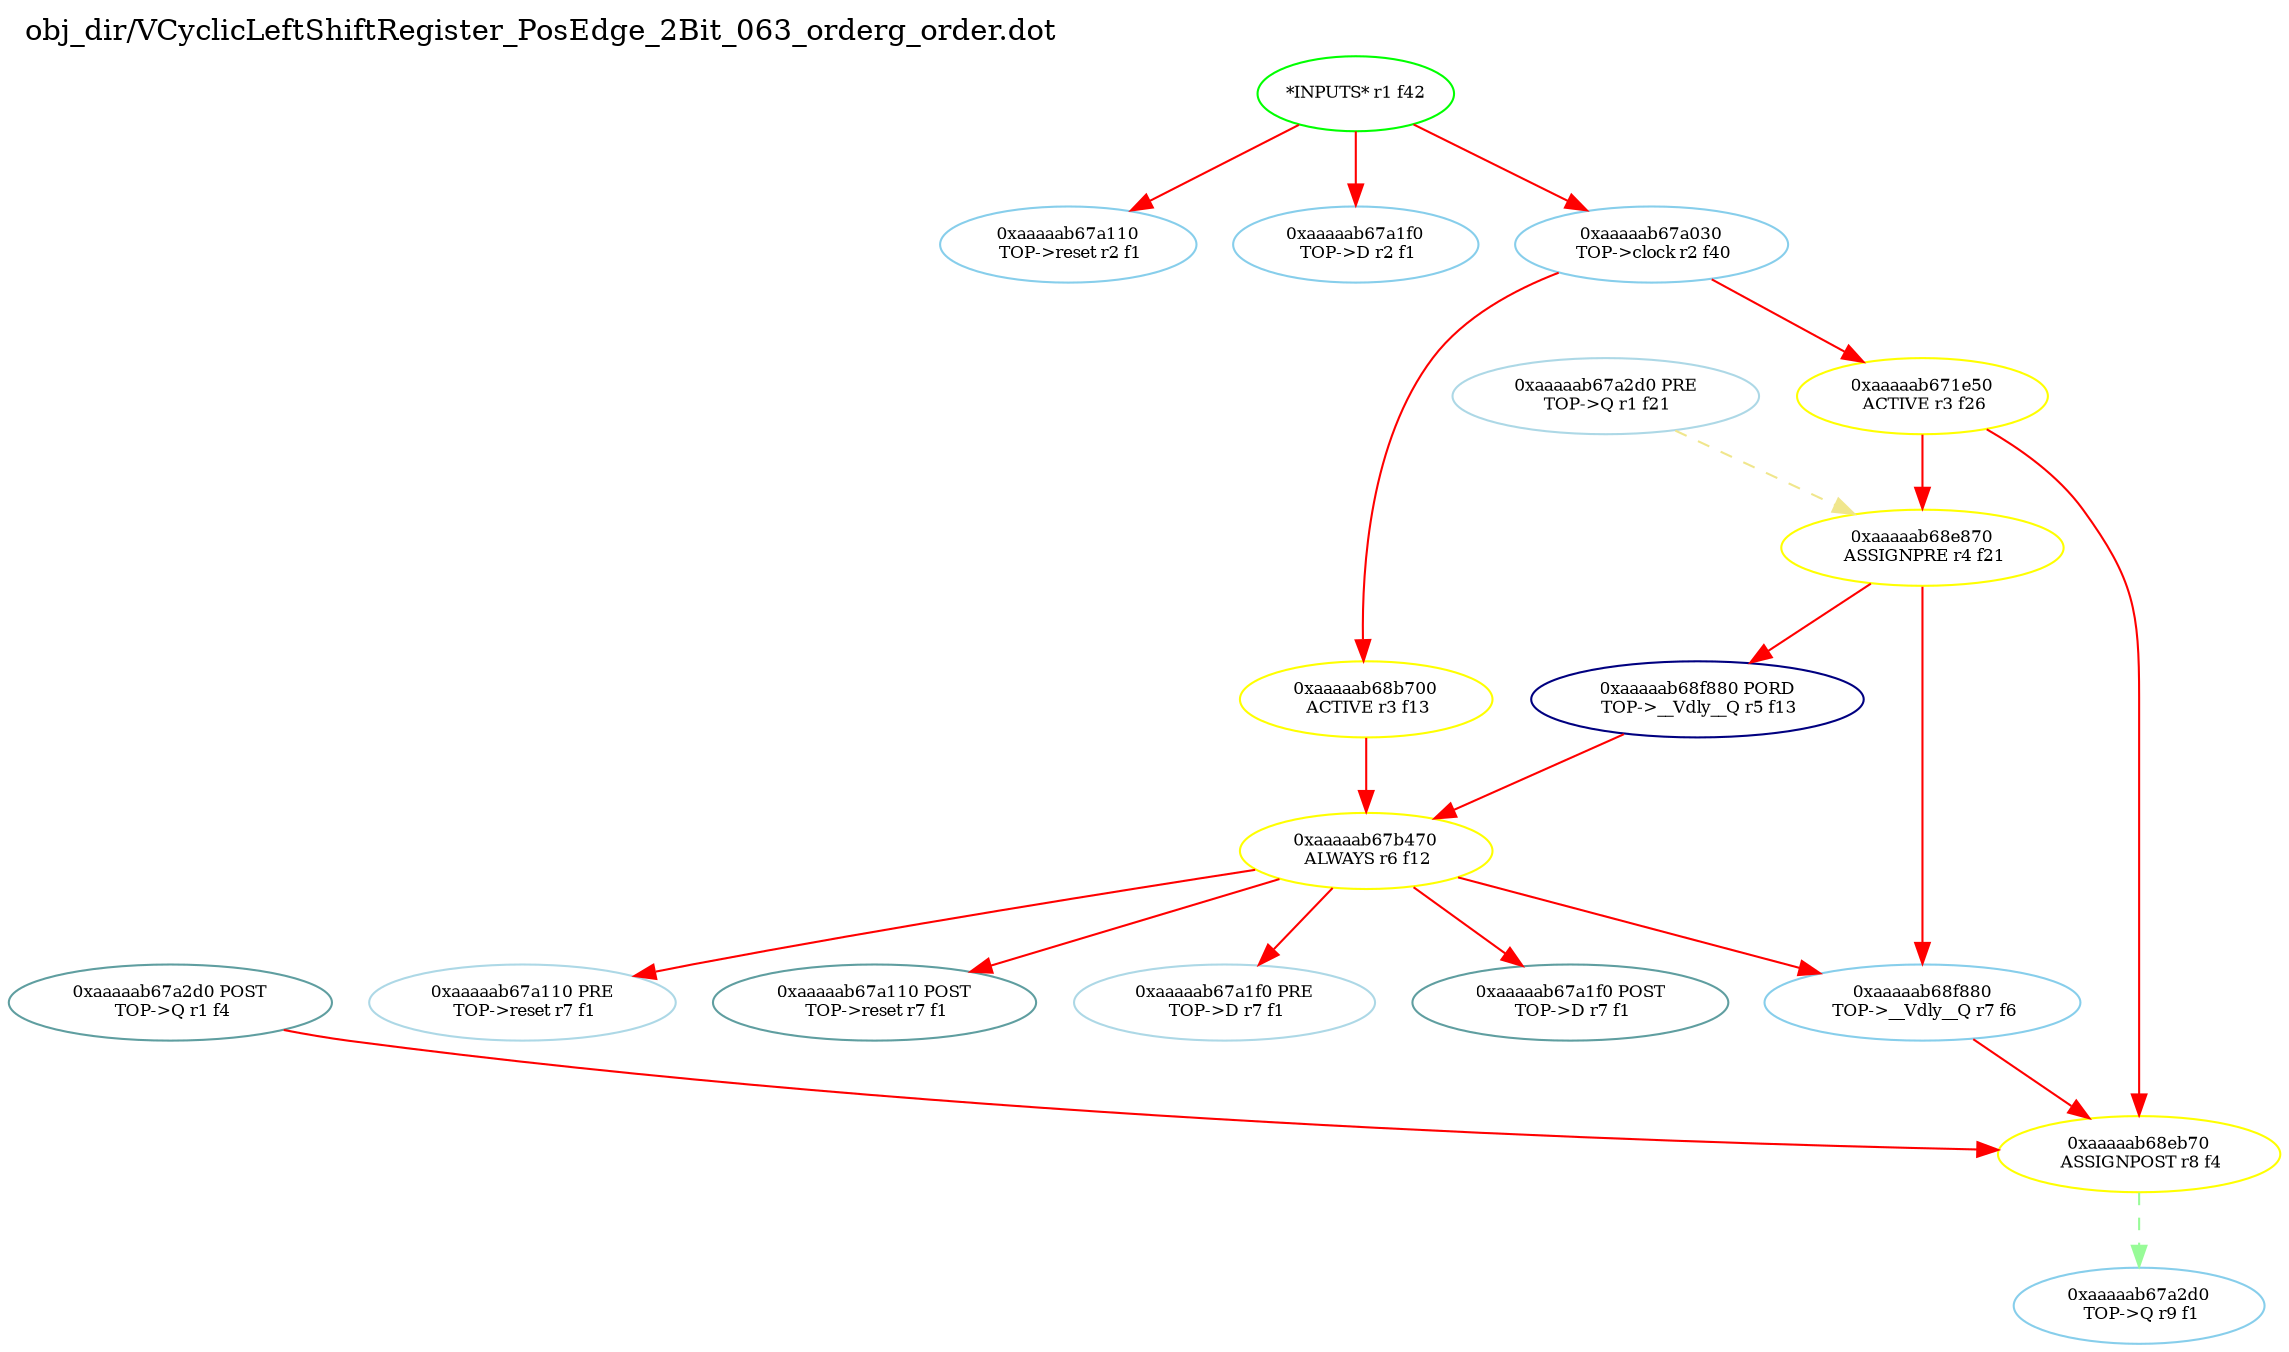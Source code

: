 digraph v3graph {
	graph	[label="obj_dir/VCyclicLeftShiftRegister_PosEdge_2Bit_063_orderg_order.dot",
		 labelloc=t, labeljust=l,
		 //size="7.5,10",
		 rankdir=TB];
	n0xaaaaab679e70_0	[fontsize=8 label="0xaaaaab67a2d0 POST\n TOP->Q r1 f4", color=CadetBlue];
	n0xaaaaab679e70_1	[fontsize=8 label="0xaaaaab67a2d0 PRE\n TOP->Q r1 f21", color=lightblue];
	n2	[fontsize=8 label="*INPUTS* r1 f42", color=green];
	n0xaaaaab679e70_3	[fontsize=8 label="0xaaaaab67a110\n TOP->reset r2 f1", color=skyblue];
	n0xaaaaab679e70_4	[fontsize=8 label="0xaaaaab67a1f0\n TOP->D r2 f1", color=skyblue];
	n0xaaaaab679e70_5	[fontsize=8 label="0xaaaaab67a030\n TOP->clock r2 f40", color=skyblue];
	n0xaaaaab679e70_6	[fontsize=8 label="0xaaaaab68b700\n ACTIVE r3 f13", color=yellow];
	n0xaaaaab679e70_7	[fontsize=8 label="0xaaaaab671e50\n ACTIVE r3 f26", color=yellow];
	n0xaaaaab679e70_8	[fontsize=8 label="0xaaaaab68e870\n ASSIGNPRE r4 f21", color=yellow];
	n0xaaaaab679e70_9	[fontsize=8 label="0xaaaaab68f880 PORD\n TOP->__Vdly__Q r5 f13", color=NavyBlue];
	n0xaaaaab679e70_10	[fontsize=8 label="0xaaaaab67b470\n ALWAYS r6 f12", color=yellow];
	n0xaaaaab679e70_11	[fontsize=8 label="0xaaaaab67a110 PRE\n TOP->reset r7 f1", color=lightblue];
	n0xaaaaab679e70_12	[fontsize=8 label="0xaaaaab67a110 POST\n TOP->reset r7 f1", color=CadetBlue];
	n0xaaaaab679e70_13	[fontsize=8 label="0xaaaaab67a1f0 PRE\n TOP->D r7 f1", color=lightblue];
	n0xaaaaab679e70_14	[fontsize=8 label="0xaaaaab67a1f0 POST\n TOP->D r7 f1", color=CadetBlue];
	n0xaaaaab679e70_15	[fontsize=8 label="0xaaaaab68f880\n TOP->__Vdly__Q r7 f6", color=skyblue];
	n0xaaaaab679e70_16	[fontsize=8 label="0xaaaaab68eb70\n ASSIGNPOST r8 f4", color=yellow];
	n0xaaaaab679e70_17	[fontsize=8 label="0xaaaaab67a2d0\n TOP->Q r9 f1", color=skyblue];
	n0xaaaaab679e70_0 -> n0xaaaaab679e70_16 [fontsize=8 label="" weight=2 color=red];
	n0xaaaaab679e70_1 -> n0xaaaaab679e70_8 [fontsize=8 label="" weight=3 color=khaki style=dashed];
	n2 -> n0xaaaaab679e70_3 [fontsize=8 label="" weight=1 color=red];
	n2 -> n0xaaaaab679e70_4 [fontsize=8 label="" weight=1 color=red];
	n2 -> n0xaaaaab679e70_5 [fontsize=8 label="" weight=1 color=red];
	n0xaaaaab679e70_5 -> n0xaaaaab679e70_6 [fontsize=8 label="" weight=8 color=red];
	n0xaaaaab679e70_5 -> n0xaaaaab679e70_7 [fontsize=8 label="" weight=8 color=red];
	n0xaaaaab679e70_6 -> n0xaaaaab679e70_10 [fontsize=8 label="" weight=32 color=red];
	n0xaaaaab679e70_7 -> n0xaaaaab679e70_8 [fontsize=8 label="" weight=32 color=red];
	n0xaaaaab679e70_7 -> n0xaaaaab679e70_16 [fontsize=8 label="" weight=32 color=red];
	n0xaaaaab679e70_8 -> n0xaaaaab679e70_9 [fontsize=8 label="" weight=32 color=red];
	n0xaaaaab679e70_8 -> n0xaaaaab679e70_15 [fontsize=8 label="" weight=32 color=red];
	n0xaaaaab679e70_9 -> n0xaaaaab679e70_10 [fontsize=8 label="" weight=32 color=red];
	n0xaaaaab679e70_10 -> n0xaaaaab679e70_11 [fontsize=8 label="" weight=32 color=red];
	n0xaaaaab679e70_10 -> n0xaaaaab679e70_12 [fontsize=8 label="" weight=2 color=red];
	n0xaaaaab679e70_10 -> n0xaaaaab679e70_13 [fontsize=8 label="" weight=32 color=red];
	n0xaaaaab679e70_10 -> n0xaaaaab679e70_14 [fontsize=8 label="" weight=2 color=red];
	n0xaaaaab679e70_10 -> n0xaaaaab679e70_15 [fontsize=8 label="" weight=32 color=red];
	n0xaaaaab679e70_15 -> n0xaaaaab679e70_16 [fontsize=8 label="" weight=8 color=red];
	n0xaaaaab679e70_16 -> n0xaaaaab679e70_17 [fontsize=8 label="" weight=1 color=PaleGreen style=dashed];
}
